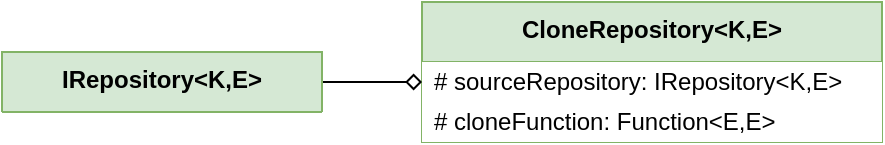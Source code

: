 <mxfile version="26.0.8">
  <diagram name="Página-1" id="ugNYonyBPk6qFIPh8cB3">
    <mxGraphModel dx="1434" dy="738" grid="1" gridSize="10" guides="1" tooltips="1" connect="1" arrows="1" fold="1" page="1" pageScale="1" pageWidth="827" pageHeight="1169" math="0" shadow="0">
      <root>
        <mxCell id="0" />
        <mxCell id="1" parent="0" />
        <mxCell id="2AdBNrpjbDducpIuZtAQ-1" value="&lt;b&gt;CloneRepository&amp;lt;K,E&amp;gt;&lt;/b&gt;" style="swimlane;fontStyle=0;align=center;verticalAlign=top;childLayout=stackLayout;horizontal=1;startSize=30;horizontalStack=0;resizeParent=1;resizeParentMax=0;resizeLast=0;collapsible=0;marginBottom=0;html=1;whiteSpace=wrap;fillColor=#d5e8d4;strokeColor=#82b366;" parent="1" vertex="1">
          <mxGeometry x="330" y="270" width="230" height="70" as="geometry" />
        </mxCell>
        <mxCell id="2AdBNrpjbDducpIuZtAQ-8" value="# sourceRepository: IRepository&amp;lt;K,E&amp;gt;" style="text;html=1;align=left;verticalAlign=middle;spacingLeft=4;spacingRight=4;overflow=hidden;rotatable=0;points=[[0,0.5],[1,0.5]];portConstraint=eastwest;whiteSpace=wrap;fillColor=default;" parent="2AdBNrpjbDducpIuZtAQ-1" vertex="1">
          <mxGeometry y="30" width="230" height="20" as="geometry" />
        </mxCell>
        <mxCell id="2AdBNrpjbDducpIuZtAQ-9" value="# cloneFunction: Function&amp;lt;E,E&amp;gt;" style="text;html=1;align=left;verticalAlign=middle;spacingLeft=4;spacingRight=4;overflow=hidden;rotatable=0;points=[[0,0.5],[1,0.5]];portConstraint=eastwest;whiteSpace=wrap;fillColor=default;" parent="2AdBNrpjbDducpIuZtAQ-1" vertex="1">
          <mxGeometry y="50" width="230" height="20" as="geometry" />
        </mxCell>
        <mxCell id="7DSVnzMwaJu-oXMH9UBE-7" style="edgeStyle=orthogonalEdgeStyle;rounded=0;orthogonalLoop=1;jettySize=auto;html=1;endArrow=diamond;endFill=0;" edge="1" parent="1" source="7DSVnzMwaJu-oXMH9UBE-1" target="2AdBNrpjbDducpIuZtAQ-8">
          <mxGeometry relative="1" as="geometry" />
        </mxCell>
        <mxCell id="7DSVnzMwaJu-oXMH9UBE-1" value="&lt;b&gt;IRepository&amp;lt;K,E&amp;gt;&lt;/b&gt;" style="swimlane;fontStyle=0;align=center;verticalAlign=top;childLayout=stackLayout;horizontal=1;startSize=30;horizontalStack=0;resizeParent=1;resizeParentMax=0;resizeLast=0;collapsible=0;marginBottom=0;html=1;whiteSpace=wrap;fillColor=#d5e8d4;strokeColor=#82b366;" vertex="1" parent="1">
          <mxGeometry x="120" y="295" width="160" height="30" as="geometry" />
        </mxCell>
      </root>
    </mxGraphModel>
  </diagram>
</mxfile>

